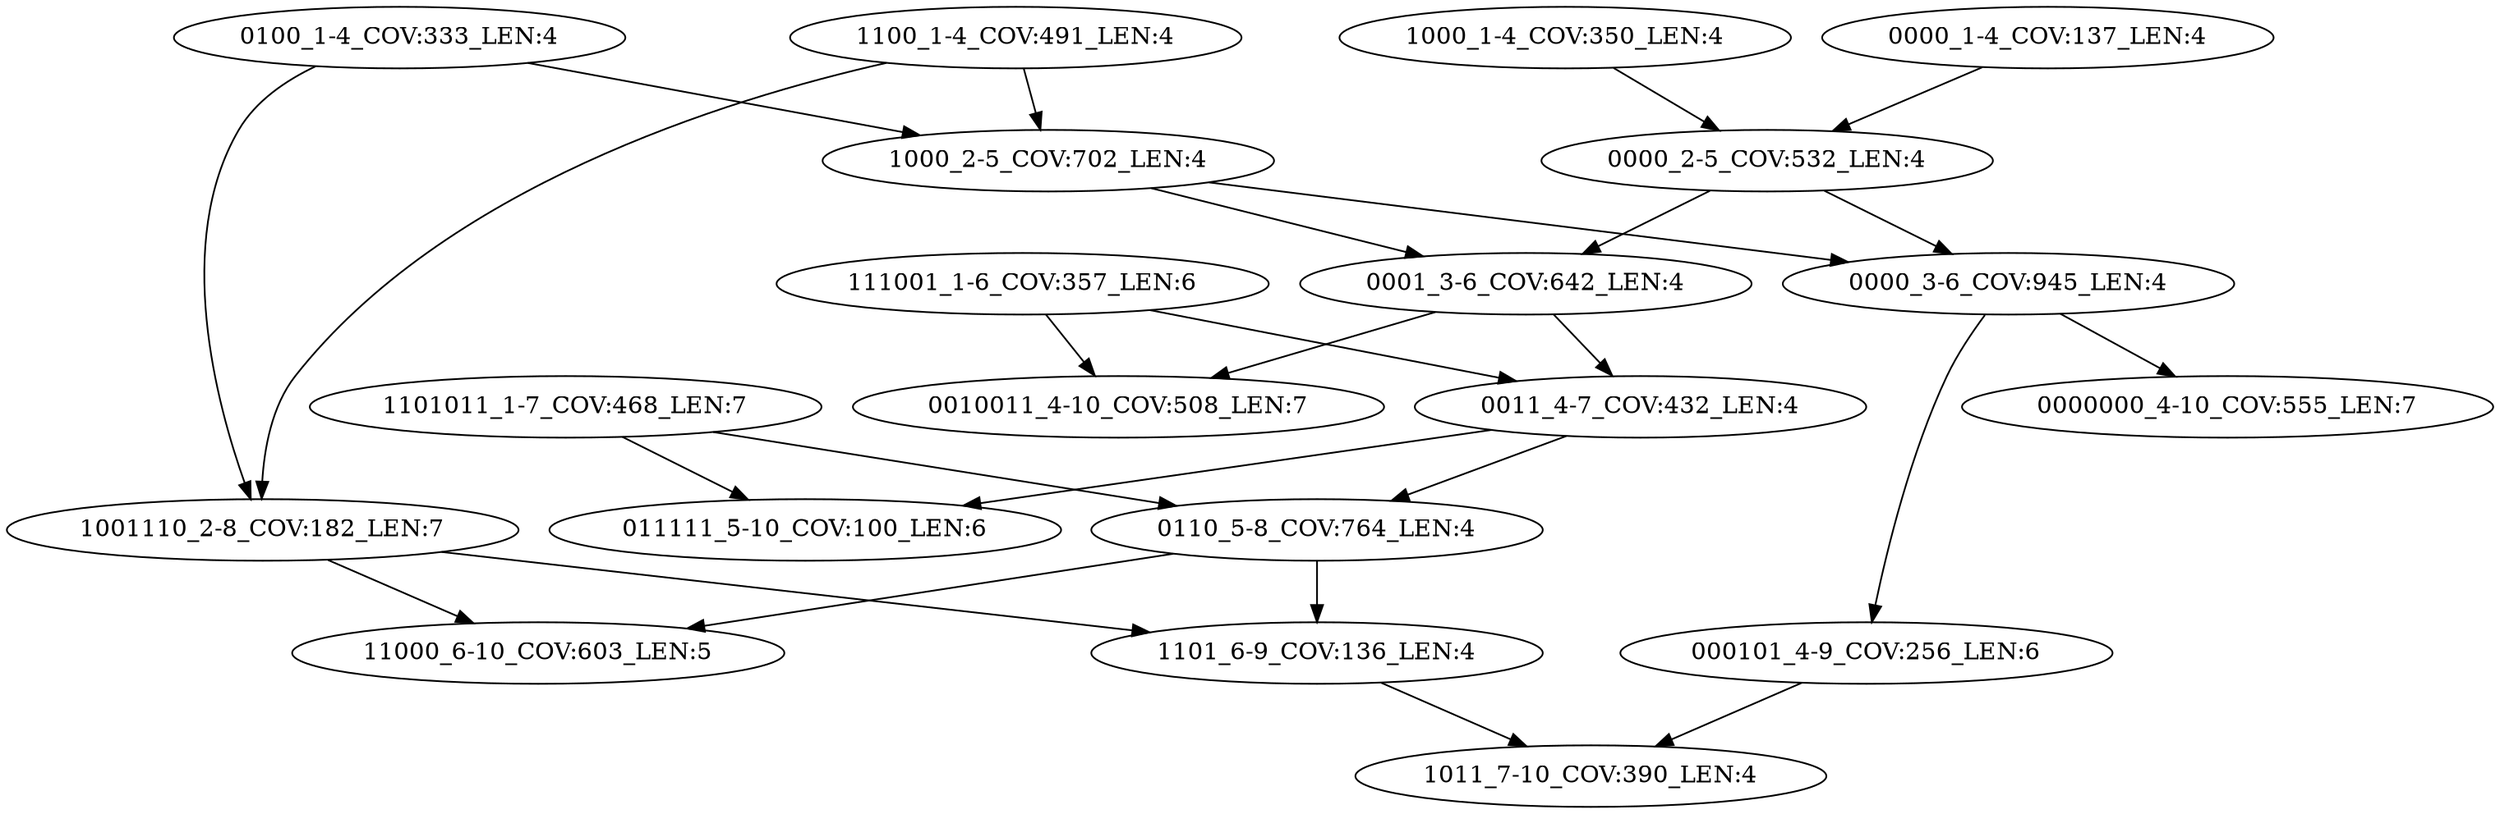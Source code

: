 digraph G {
    "0001_3-6_COV:642_LEN:4" -> "0011_4-7_COV:432_LEN:4";
    "0001_3-6_COV:642_LEN:4" -> "0010011_4-10_COV:508_LEN:7";
    "1101011_1-7_COV:468_LEN:7" -> "011111_5-10_COV:100_LEN:6";
    "1101011_1-7_COV:468_LEN:7" -> "0110_5-8_COV:764_LEN:4";
    "1001110_2-8_COV:182_LEN:7" -> "1101_6-9_COV:136_LEN:4";
    "1001110_2-8_COV:182_LEN:7" -> "11000_6-10_COV:603_LEN:5";
    "111001_1-6_COV:357_LEN:6" -> "0011_4-7_COV:432_LEN:4";
    "111001_1-6_COV:357_LEN:6" -> "0010011_4-10_COV:508_LEN:7";
    "0100_1-4_COV:333_LEN:4" -> "1001110_2-8_COV:182_LEN:7";
    "0100_1-4_COV:333_LEN:4" -> "1000_2-5_COV:702_LEN:4";
    "1101_6-9_COV:136_LEN:4" -> "1011_7-10_COV:390_LEN:4";
    "0000_3-6_COV:945_LEN:4" -> "0000000_4-10_COV:555_LEN:7";
    "0000_3-6_COV:945_LEN:4" -> "000101_4-9_COV:256_LEN:6";
    "1100_1-4_COV:491_LEN:4" -> "1001110_2-8_COV:182_LEN:7";
    "1100_1-4_COV:491_LEN:4" -> "1000_2-5_COV:702_LEN:4";
    "1000_1-4_COV:350_LEN:4" -> "0000_2-5_COV:532_LEN:4";
    "000101_4-9_COV:256_LEN:6" -> "1011_7-10_COV:390_LEN:4";
    "1000_2-5_COV:702_LEN:4" -> "0001_3-6_COV:642_LEN:4";
    "1000_2-5_COV:702_LEN:4" -> "0000_3-6_COV:945_LEN:4";
    "0011_4-7_COV:432_LEN:4" -> "011111_5-10_COV:100_LEN:6";
    "0011_4-7_COV:432_LEN:4" -> "0110_5-8_COV:764_LEN:4";
    "0000_2-5_COV:532_LEN:4" -> "0001_3-6_COV:642_LEN:4";
    "0000_2-5_COV:532_LEN:4" -> "0000_3-6_COV:945_LEN:4";
    "0000_1-4_COV:137_LEN:4" -> "0000_2-5_COV:532_LEN:4";
    "0110_5-8_COV:764_LEN:4" -> "1101_6-9_COV:136_LEN:4";
    "0110_5-8_COV:764_LEN:4" -> "11000_6-10_COV:603_LEN:5";
}
